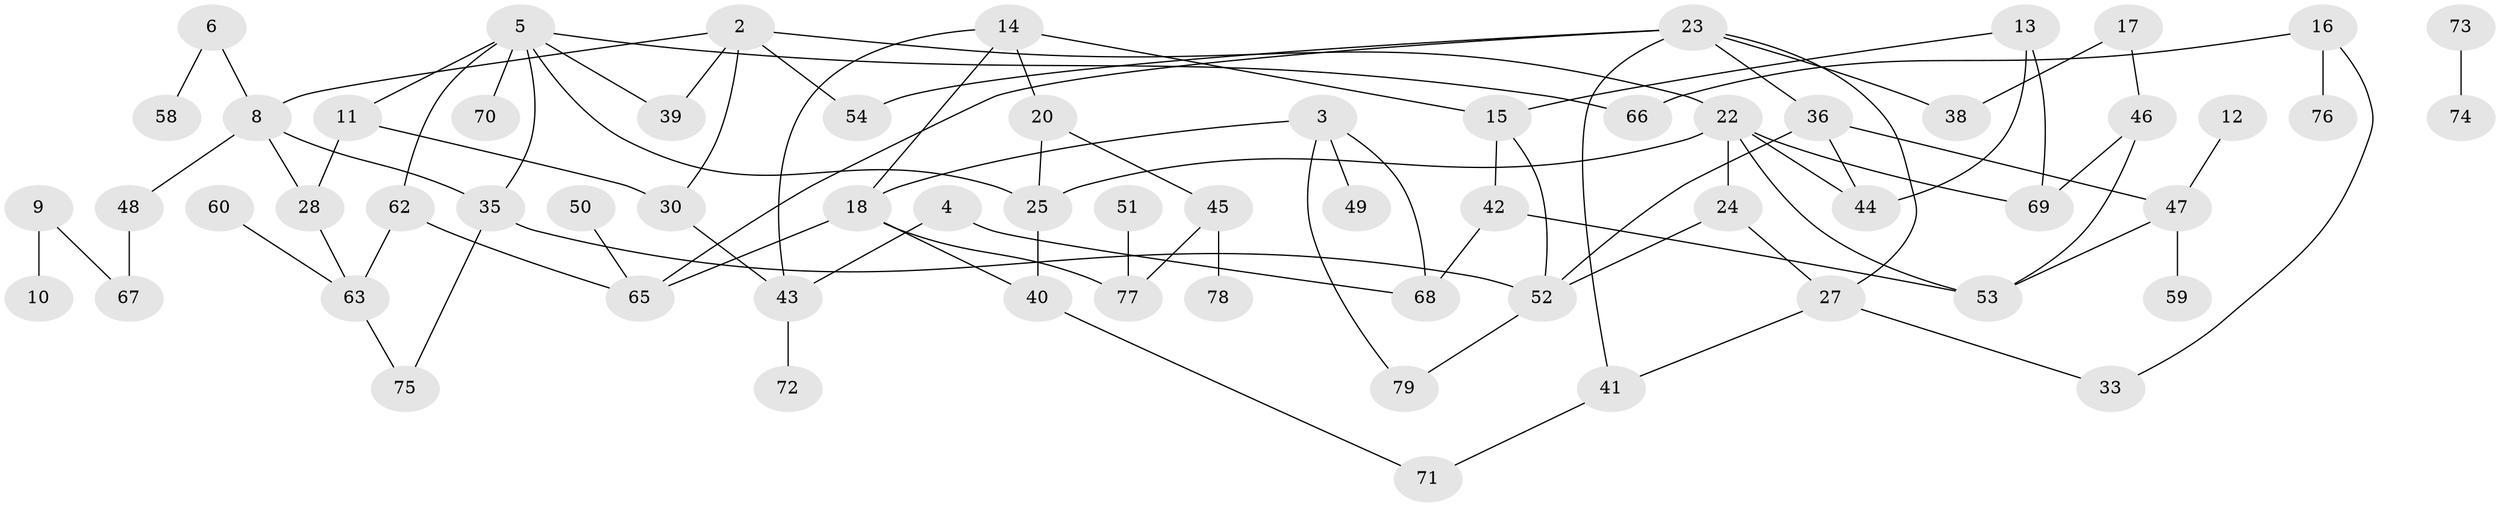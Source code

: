 // original degree distribution, {0: 0.11711711711711711, 5: 0.06306306306306306, 4: 0.14414414414414414, 1: 0.24324324324324326, 2: 0.24324324324324326, 3: 0.18018018018018017, 6: 0.009009009009009009}
// Generated by graph-tools (version 1.1) at 2025/48/03/04/25 22:48:03]
// undirected, 64 vertices, 90 edges
graph export_dot {
  node [color=gray90,style=filled];
  2;
  3;
  4;
  5;
  6;
  8;
  9;
  10;
  11;
  12;
  13;
  14;
  15;
  16;
  17;
  18;
  20;
  22;
  23;
  24;
  25;
  27;
  28;
  30;
  33;
  35;
  36;
  38;
  39;
  40;
  41;
  42;
  43;
  44;
  45;
  46;
  47;
  48;
  49;
  50;
  51;
  52;
  53;
  54;
  58;
  59;
  60;
  62;
  63;
  65;
  66;
  67;
  68;
  69;
  70;
  71;
  72;
  73;
  74;
  75;
  76;
  77;
  78;
  79;
  2 -- 8 [weight=1.0];
  2 -- 22 [weight=1.0];
  2 -- 30 [weight=1.0];
  2 -- 39 [weight=1.0];
  2 -- 54 [weight=1.0];
  3 -- 18 [weight=1.0];
  3 -- 49 [weight=1.0];
  3 -- 68 [weight=1.0];
  3 -- 79 [weight=1.0];
  4 -- 43 [weight=1.0];
  4 -- 68 [weight=1.0];
  5 -- 11 [weight=2.0];
  5 -- 25 [weight=1.0];
  5 -- 35 [weight=1.0];
  5 -- 39 [weight=1.0];
  5 -- 62 [weight=1.0];
  5 -- 66 [weight=1.0];
  5 -- 70 [weight=1.0];
  6 -- 8 [weight=1.0];
  6 -- 58 [weight=1.0];
  8 -- 28 [weight=1.0];
  8 -- 35 [weight=1.0];
  8 -- 48 [weight=1.0];
  9 -- 10 [weight=1.0];
  9 -- 67 [weight=1.0];
  11 -- 28 [weight=1.0];
  11 -- 30 [weight=1.0];
  12 -- 47 [weight=1.0];
  13 -- 15 [weight=1.0];
  13 -- 44 [weight=1.0];
  13 -- 69 [weight=1.0];
  14 -- 15 [weight=1.0];
  14 -- 18 [weight=1.0];
  14 -- 20 [weight=1.0];
  14 -- 43 [weight=1.0];
  15 -- 42 [weight=1.0];
  15 -- 52 [weight=1.0];
  16 -- 33 [weight=1.0];
  16 -- 66 [weight=1.0];
  16 -- 76 [weight=1.0];
  17 -- 38 [weight=1.0];
  17 -- 46 [weight=1.0];
  18 -- 40 [weight=1.0];
  18 -- 65 [weight=1.0];
  18 -- 77 [weight=1.0];
  20 -- 25 [weight=1.0];
  20 -- 45 [weight=1.0];
  22 -- 24 [weight=1.0];
  22 -- 25 [weight=1.0];
  22 -- 44 [weight=1.0];
  22 -- 53 [weight=1.0];
  22 -- 69 [weight=1.0];
  23 -- 27 [weight=1.0];
  23 -- 36 [weight=1.0];
  23 -- 38 [weight=1.0];
  23 -- 41 [weight=1.0];
  23 -- 54 [weight=1.0];
  23 -- 65 [weight=1.0];
  24 -- 27 [weight=1.0];
  24 -- 52 [weight=1.0];
  25 -- 40 [weight=1.0];
  27 -- 33 [weight=1.0];
  27 -- 41 [weight=1.0];
  28 -- 63 [weight=1.0];
  30 -- 43 [weight=1.0];
  35 -- 52 [weight=1.0];
  35 -- 75 [weight=1.0];
  36 -- 44 [weight=1.0];
  36 -- 47 [weight=1.0];
  36 -- 52 [weight=1.0];
  40 -- 71 [weight=1.0];
  41 -- 71 [weight=1.0];
  42 -- 53 [weight=1.0];
  42 -- 68 [weight=1.0];
  43 -- 72 [weight=1.0];
  45 -- 77 [weight=1.0];
  45 -- 78 [weight=1.0];
  46 -- 53 [weight=1.0];
  46 -- 69 [weight=1.0];
  47 -- 53 [weight=1.0];
  47 -- 59 [weight=1.0];
  48 -- 67 [weight=1.0];
  50 -- 65 [weight=1.0];
  51 -- 77 [weight=1.0];
  52 -- 79 [weight=1.0];
  60 -- 63 [weight=1.0];
  62 -- 63 [weight=1.0];
  62 -- 65 [weight=1.0];
  63 -- 75 [weight=1.0];
  73 -- 74 [weight=1.0];
}
